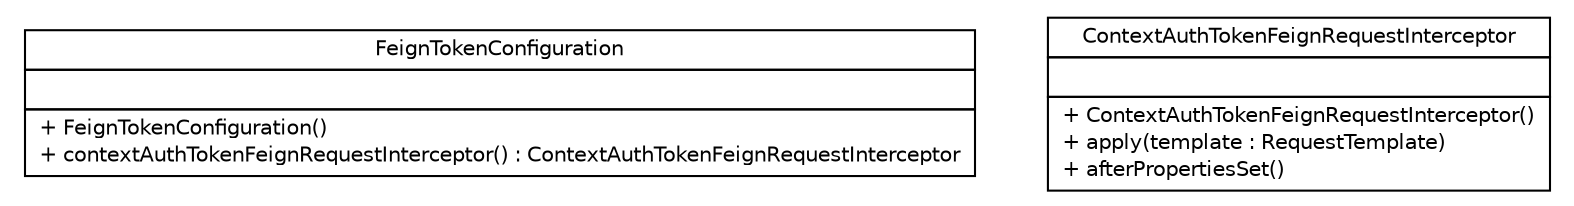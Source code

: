 #!/usr/local/bin/dot
#
# Class diagram 
# Generated by UMLGraph version R5_6-24-gf6e263 (http://www.umlgraph.org/)
#

digraph G {
	edge [fontname="Helvetica",fontsize=10,labelfontname="Helvetica",labelfontsize=10];
	node [fontname="Helvetica",fontsize=10,shape=plaintext];
	nodesep=0.25;
	ranksep=0.5;
	// cn.home1.oss.lib.security.internal.feign.FeignTokenConfiguration
	c208 [label=<<table title="cn.home1.oss.lib.security.internal.feign.FeignTokenConfiguration" border="0" cellborder="1" cellspacing="0" cellpadding="2" port="p" href="./FeignTokenConfiguration.html">
		<tr><td><table border="0" cellspacing="0" cellpadding="1">
<tr><td align="center" balign="center"> FeignTokenConfiguration </td></tr>
		</table></td></tr>
		<tr><td><table border="0" cellspacing="0" cellpadding="1">
<tr><td align="left" balign="left">  </td></tr>
		</table></td></tr>
		<tr><td><table border="0" cellspacing="0" cellpadding="1">
<tr><td align="left" balign="left"> + FeignTokenConfiguration() </td></tr>
<tr><td align="left" balign="left"> + contextAuthTokenFeignRequestInterceptor() : ContextAuthTokenFeignRequestInterceptor </td></tr>
		</table></td></tr>
		</table>>, URL="./FeignTokenConfiguration.html", fontname="Helvetica", fontcolor="black", fontsize=10.0];
	// cn.home1.oss.lib.security.internal.feign.ContextAuthTokenFeignRequestInterceptor
	c209 [label=<<table title="cn.home1.oss.lib.security.internal.feign.ContextAuthTokenFeignRequestInterceptor" border="0" cellborder="1" cellspacing="0" cellpadding="2" port="p" href="./ContextAuthTokenFeignRequestInterceptor.html">
		<tr><td><table border="0" cellspacing="0" cellpadding="1">
<tr><td align="center" balign="center"> ContextAuthTokenFeignRequestInterceptor </td></tr>
		</table></td></tr>
		<tr><td><table border="0" cellspacing="0" cellpadding="1">
<tr><td align="left" balign="left">  </td></tr>
		</table></td></tr>
		<tr><td><table border="0" cellspacing="0" cellpadding="1">
<tr><td align="left" balign="left"> + ContextAuthTokenFeignRequestInterceptor() </td></tr>
<tr><td align="left" balign="left"> + apply(template : RequestTemplate) </td></tr>
<tr><td align="left" balign="left"> + afterPropertiesSet() </td></tr>
		</table></td></tr>
		</table>>, URL="./ContextAuthTokenFeignRequestInterceptor.html", fontname="Helvetica", fontcolor="black", fontsize=10.0];
}

